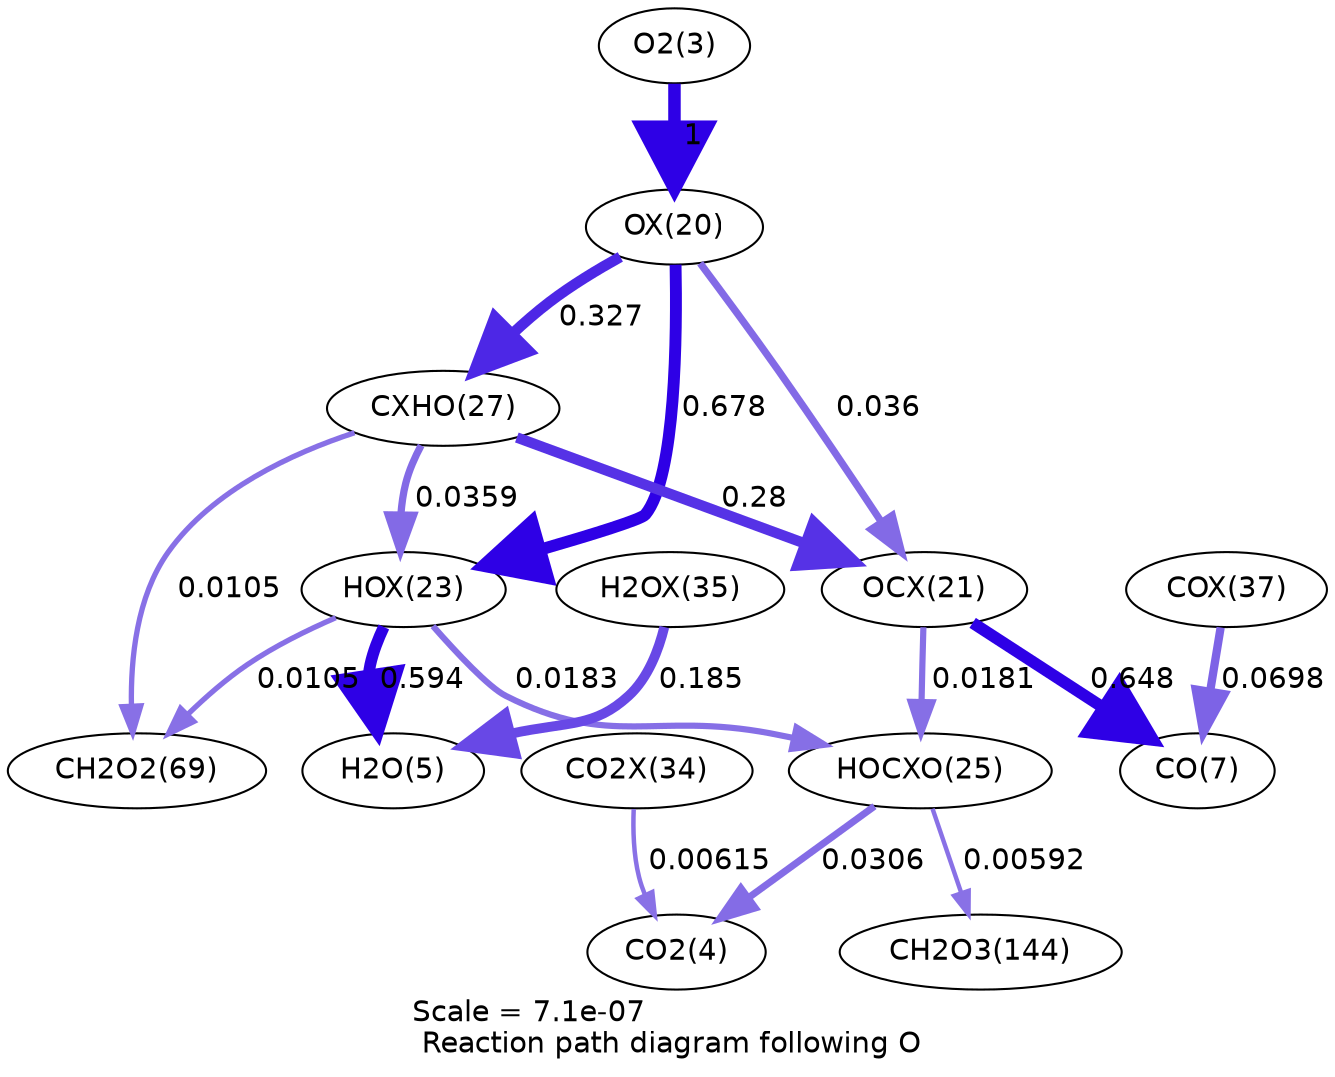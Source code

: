 digraph reaction_paths {
center=1;
s5 -> s25[fontname="Helvetica", penwidth=6, arrowsize=3, color="0.7, 1.5, 0.9"
, label=" 1"];
s25 -> s28[fontname="Helvetica", penwidth=5.71, arrowsize=2.85, color="0.7, 1.18, 0.9"
, label=" 0.678"];
s25 -> s32[fontname="Helvetica", penwidth=5.16, arrowsize=2.58, color="0.7, 0.827, 0.9"
, label=" 0.327"];
s25 -> s26[fontname="Helvetica", penwidth=3.49, arrowsize=1.74, color="0.7, 0.536, 0.9"
, label=" 0.036"];
s28 -> s7[fontname="Helvetica", penwidth=5.61, arrowsize=2.8, color="0.7, 1.09, 0.9"
, label=" 0.594"];
s32 -> s28[fontname="Helvetica", penwidth=3.49, arrowsize=1.74, color="0.7, 0.536, 0.9"
, label=" 0.0359"];
s28 -> s30[fontname="Helvetica", penwidth=2.98, arrowsize=1.49, color="0.7, 0.518, 0.9"
, label=" 0.0183"];
s28 -> s21[fontname="Helvetica", penwidth=2.56, arrowsize=1.28, color="0.7, 0.511, 0.9"
, label=" 0.0105"];
s35 -> s7[fontname="Helvetica", penwidth=4.73, arrowsize=2.36, color="0.7, 0.685, 0.9"
, label=" 0.185"];
s32 -> s26[fontname="Helvetica", penwidth=5.04, arrowsize=2.52, color="0.7, 0.78, 0.9"
, label=" 0.28"];
s32 -> s21[fontname="Helvetica", penwidth=2.56, arrowsize=1.28, color="0.7, 0.511, 0.9"
, label=" 0.0105"];
s26 -> s9[fontname="Helvetica", penwidth=5.67, arrowsize=2.84, color="0.7, 1.15, 0.9"
, label=" 0.648"];
s37 -> s9[fontname="Helvetica", penwidth=3.99, arrowsize=2, color="0.7, 0.57, 0.9"
, label=" 0.0698"];
s26 -> s30[fontname="Helvetica", penwidth=2.97, arrowsize=1.49, color="0.7, 0.518, 0.9"
, label=" 0.0181"];
s30 -> s6[fontname="Helvetica", penwidth=3.37, arrowsize=1.68, color="0.7, 0.531, 0.9"
, label=" 0.0306"];
s34 -> s6[fontname="Helvetica", penwidth=2.16, arrowsize=1.08, color="0.7, 0.506, 0.9"
, label=" 0.00615"];
s30 -> s22[fontname="Helvetica", penwidth=2.13, arrowsize=1.06, color="0.7, 0.506, 0.9"
, label=" 0.00592"];
s5 [ fontname="Helvetica", label="O2(3)"];
s6 [ fontname="Helvetica", label="CO2(4)"];
s7 [ fontname="Helvetica", label="H2O(5)"];
s9 [ fontname="Helvetica", label="CO(7)"];
s21 [ fontname="Helvetica", label="CH2O2(69)"];
s22 [ fontname="Helvetica", label="CH2O3(144)"];
s25 [ fontname="Helvetica", label="OX(20)"];
s26 [ fontname="Helvetica", label="OCX(21)"];
s28 [ fontname="Helvetica", label="HOX(23)"];
s30 [ fontname="Helvetica", label="HOCXO(25)"];
s32 [ fontname="Helvetica", label="CXHO(27)"];
s34 [ fontname="Helvetica", label="CO2X(34)"];
s35 [ fontname="Helvetica", label="H2OX(35)"];
s37 [ fontname="Helvetica", label="COX(37)"];
 label = "Scale = 7.1e-07\l Reaction path diagram following O";
 fontname = "Helvetica";
}
